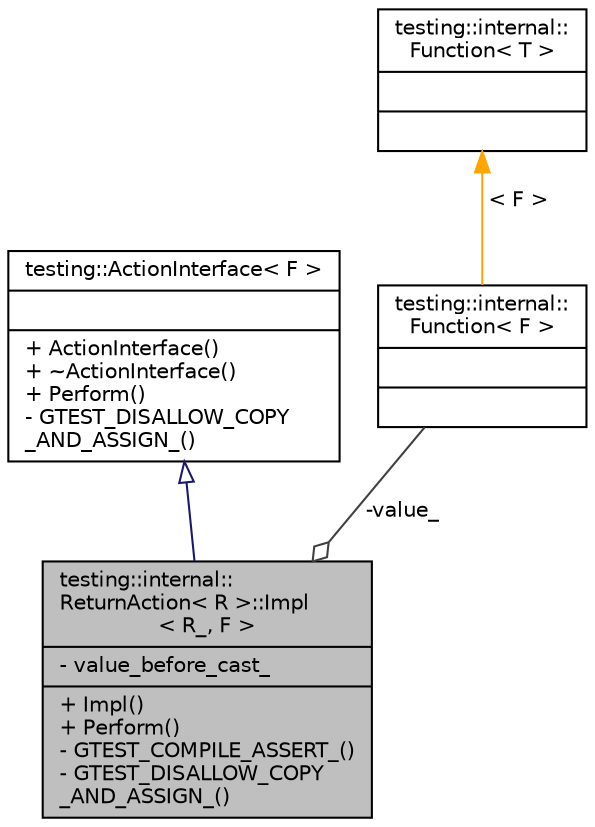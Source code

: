 digraph "testing::internal::ReturnAction&lt; R &gt;::Impl&lt; R_, F &gt;"
{
 // INTERACTIVE_SVG=YES
 // LATEX_PDF_SIZE
  edge [fontname="Helvetica",fontsize="10",labelfontname="Helvetica",labelfontsize="10"];
  node [fontname="Helvetica",fontsize="10",shape=record];
  Node1 [label="{testing::internal::\lReturnAction\< R \>::Impl\l\< R_, F \>\n|- value_before_cast_\l|+ Impl()\l+ Perform()\l- GTEST_COMPILE_ASSERT_()\l- GTEST_DISALLOW_COPY\l_AND_ASSIGN_()\l}",height=0.2,width=0.4,color="black", fillcolor="grey75", style="filled", fontcolor="black",tooltip=" "];
  Node2 -> Node1 [dir="back",color="midnightblue",fontsize="10",style="solid",arrowtail="onormal",fontname="Helvetica"];
  Node2 [label="{testing::ActionInterface\< F \>\n||+ ActionInterface()\l+ ~ActionInterface()\l+ Perform()\l- GTEST_DISALLOW_COPY\l_AND_ASSIGN_()\l}",height=0.2,width=0.4,color="black", fillcolor="white", style="filled",URL="$d6/d8c/classtesting_1_1_action_interface.html",tooltip=" "];
  Node3 -> Node1 [color="grey25",fontsize="10",style="solid",label=" -value_" ,arrowhead="odiamond",fontname="Helvetica"];
  Node3 [label="{testing::internal::\lFunction\< F \>\n||}",height=0.2,width=0.4,color="black", fillcolor="white", style="filled",URL="$d3/db3/structtesting_1_1internal_1_1_function.html",tooltip=" "];
  Node4 -> Node3 [dir="back",color="orange",fontsize="10",style="solid",label=" \< F \>" ,fontname="Helvetica"];
  Node4 [label="{testing::internal::\lFunction\< T \>\n||}",height=0.2,width=0.4,color="black", fillcolor="white", style="filled",URL="$d3/db3/structtesting_1_1internal_1_1_function.html",tooltip=" "];
}
